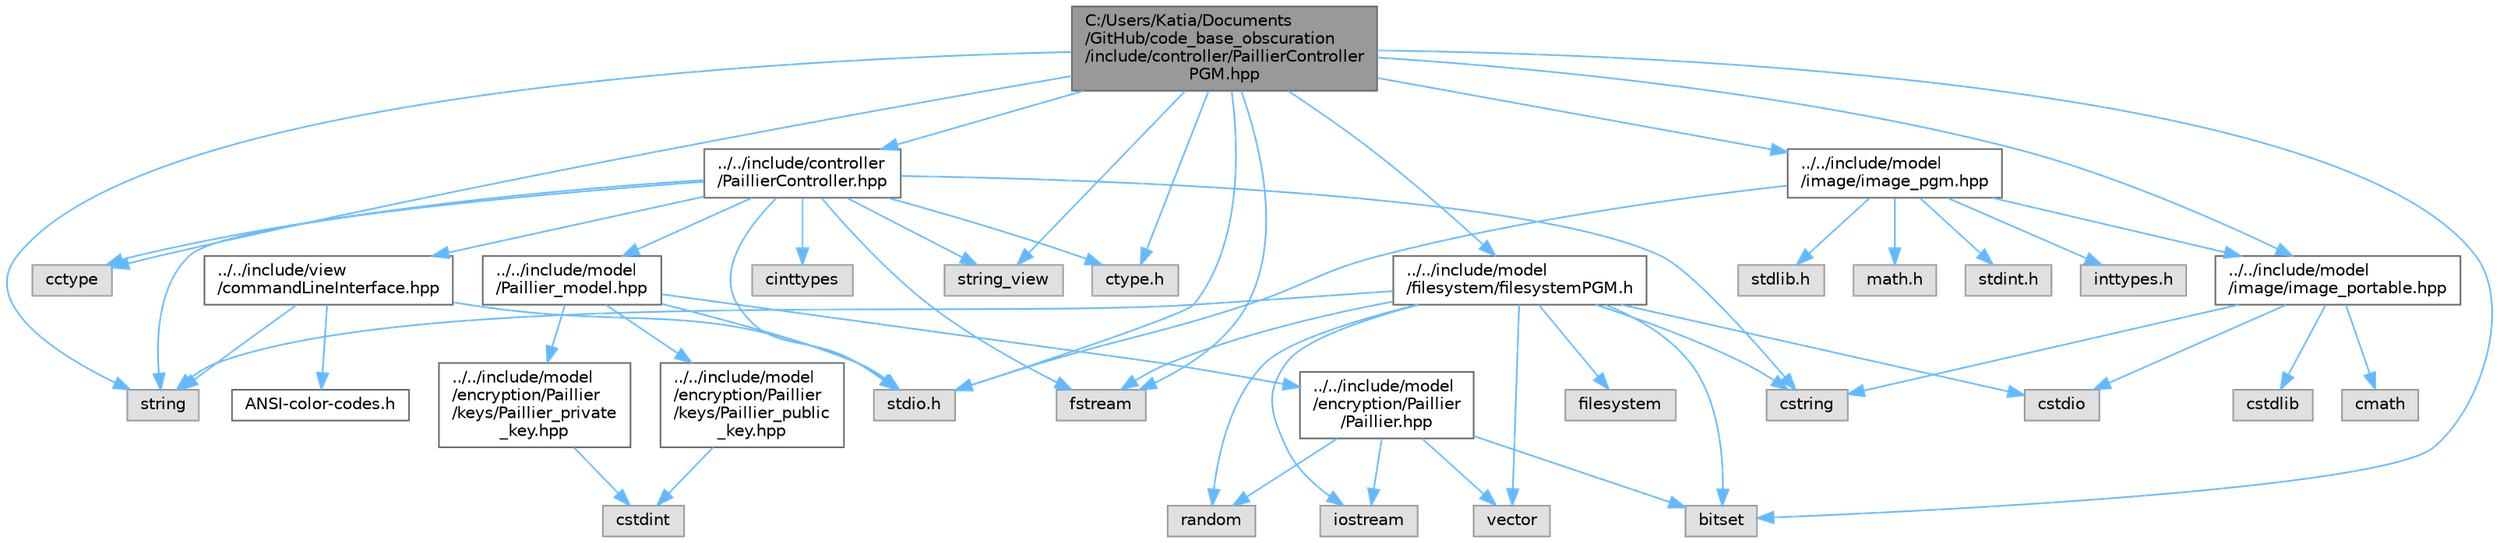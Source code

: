 digraph "C:/Users/Katia/Documents/GitHub/code_base_obscuration/include/controller/PaillierControllerPGM.hpp"
{
 // LATEX_PDF_SIZE
  bgcolor="transparent";
  edge [fontname=Helvetica,fontsize=10,labelfontname=Helvetica,labelfontsize=10];
  node [fontname=Helvetica,fontsize=10,shape=box,height=0.2,width=0.4];
  Node1 [id="Node000001",label="C:/Users/Katia/Documents\l/GitHub/code_base_obscuration\l/include/controller/PaillierController\lPGM.hpp",height=0.2,width=0.4,color="gray40", fillcolor="grey60", style="filled", fontcolor="black",tooltip=" "];
  Node1 -> Node2 [id="edge1_Node000001_Node000002",color="steelblue1",style="solid",tooltip=" "];
  Node2 [id="Node000002",label="stdio.h",height=0.2,width=0.4,color="grey60", fillcolor="#E0E0E0", style="filled",tooltip=" "];
  Node1 -> Node3 [id="edge2_Node000001_Node000003",color="steelblue1",style="solid",tooltip=" "];
  Node3 [id="Node000003",label="cctype",height=0.2,width=0.4,color="grey60", fillcolor="#E0E0E0", style="filled",tooltip=" "];
  Node1 -> Node4 [id="edge3_Node000001_Node000004",color="steelblue1",style="solid",tooltip=" "];
  Node4 [id="Node000004",label="fstream",height=0.2,width=0.4,color="grey60", fillcolor="#E0E0E0", style="filled",tooltip=" "];
  Node1 -> Node5 [id="edge4_Node000001_Node000005",color="steelblue1",style="solid",tooltip=" "];
  Node5 [id="Node000005",label="string",height=0.2,width=0.4,color="grey60", fillcolor="#E0E0E0", style="filled",tooltip=" "];
  Node1 -> Node6 [id="edge5_Node000001_Node000006",color="steelblue1",style="solid",tooltip=" "];
  Node6 [id="Node000006",label="string_view",height=0.2,width=0.4,color="grey60", fillcolor="#E0E0E0", style="filled",tooltip=" "];
  Node1 -> Node7 [id="edge6_Node000001_Node000007",color="steelblue1",style="solid",tooltip=" "];
  Node7 [id="Node000007",label="ctype.h",height=0.2,width=0.4,color="grey60", fillcolor="#E0E0E0", style="filled",tooltip=" "];
  Node1 -> Node8 [id="edge7_Node000001_Node000008",color="steelblue1",style="solid",tooltip=" "];
  Node8 [id="Node000008",label="bitset",height=0.2,width=0.4,color="grey60", fillcolor="#E0E0E0", style="filled",tooltip=" "];
  Node1 -> Node9 [id="edge8_Node000001_Node000009",color="steelblue1",style="solid",tooltip=" "];
  Node9 [id="Node000009",label="../../include/controller\l/PaillierController.hpp",height=0.2,width=0.4,color="grey40", fillcolor="white", style="filled",URL="$_paillier_controller_8hpp.html",tooltip=" "];
  Node9 -> Node2 [id="edge9_Node000009_Node000002",color="steelblue1",style="solid",tooltip=" "];
  Node9 -> Node3 [id="edge10_Node000009_Node000003",color="steelblue1",style="solid",tooltip=" "];
  Node9 -> Node4 [id="edge11_Node000009_Node000004",color="steelblue1",style="solid",tooltip=" "];
  Node9 -> Node5 [id="edge12_Node000009_Node000005",color="steelblue1",style="solid",tooltip=" "];
  Node9 -> Node6 [id="edge13_Node000009_Node000006",color="steelblue1",style="solid",tooltip=" "];
  Node9 -> Node7 [id="edge14_Node000009_Node000007",color="steelblue1",style="solid",tooltip=" "];
  Node9 -> Node10 [id="edge15_Node000009_Node000010",color="steelblue1",style="solid",tooltip=" "];
  Node10 [id="Node000010",label="cinttypes",height=0.2,width=0.4,color="grey60", fillcolor="#E0E0E0", style="filled",tooltip=" "];
  Node9 -> Node11 [id="edge16_Node000009_Node000011",color="steelblue1",style="solid",tooltip=" "];
  Node11 [id="Node000011",label="cstring",height=0.2,width=0.4,color="grey60", fillcolor="#E0E0E0", style="filled",tooltip=" "];
  Node9 -> Node12 [id="edge17_Node000009_Node000012",color="steelblue1",style="solid",tooltip=" "];
  Node12 [id="Node000012",label="../../include/model\l/Paillier_model.hpp",height=0.2,width=0.4,color="grey40", fillcolor="white", style="filled",URL="$_paillier__model_8hpp.html",tooltip=" "];
  Node12 -> Node2 [id="edge18_Node000012_Node000002",color="steelblue1",style="solid",tooltip=" "];
  Node12 -> Node13 [id="edge19_Node000012_Node000013",color="steelblue1",style="solid",tooltip=" "];
  Node13 [id="Node000013",label="../../include/model\l/encryption/Paillier\l/Paillier.hpp",height=0.2,width=0.4,color="grey40", fillcolor="white", style="filled",URL="$_paillier_8hpp.html",tooltip=" "];
  Node13 -> Node14 [id="edge20_Node000013_Node000014",color="steelblue1",style="solid",tooltip=" "];
  Node14 [id="Node000014",label="iostream",height=0.2,width=0.4,color="grey60", fillcolor="#E0E0E0", style="filled",tooltip=" "];
  Node13 -> Node8 [id="edge21_Node000013_Node000008",color="steelblue1",style="solid",tooltip=" "];
  Node13 -> Node15 [id="edge22_Node000013_Node000015",color="steelblue1",style="solid",tooltip=" "];
  Node15 [id="Node000015",label="vector",height=0.2,width=0.4,color="grey60", fillcolor="#E0E0E0", style="filled",tooltip=" "];
  Node13 -> Node16 [id="edge23_Node000013_Node000016",color="steelblue1",style="solid",tooltip=" "];
  Node16 [id="Node000016",label="random",height=0.2,width=0.4,color="grey60", fillcolor="#E0E0E0", style="filled",tooltip=" "];
  Node12 -> Node17 [id="edge24_Node000012_Node000017",color="steelblue1",style="solid",tooltip=" "];
  Node17 [id="Node000017",label="../../include/model\l/encryption/Paillier\l/keys/Paillier_private\l_key.hpp",height=0.2,width=0.4,color="grey40", fillcolor="white", style="filled",URL="$_paillier__private__key_8hpp.html",tooltip=" "];
  Node17 -> Node18 [id="edge25_Node000017_Node000018",color="steelblue1",style="solid",tooltip=" "];
  Node18 [id="Node000018",label="cstdint",height=0.2,width=0.4,color="grey60", fillcolor="#E0E0E0", style="filled",tooltip=" "];
  Node12 -> Node19 [id="edge26_Node000012_Node000019",color="steelblue1",style="solid",tooltip=" "];
  Node19 [id="Node000019",label="../../include/model\l/encryption/Paillier\l/keys/Paillier_public\l_key.hpp",height=0.2,width=0.4,color="grey40", fillcolor="white", style="filled",URL="$_paillier__public__key_8hpp.html",tooltip=" "];
  Node19 -> Node18 [id="edge27_Node000019_Node000018",color="steelblue1",style="solid",tooltip=" "];
  Node9 -> Node20 [id="edge28_Node000009_Node000020",color="steelblue1",style="solid",tooltip=" "];
  Node20 [id="Node000020",label="../../include/view\l/commandLineInterface.hpp",height=0.2,width=0.4,color="grey40", fillcolor="white", style="filled",URL="$command_line_interface_8hpp.html",tooltip=" "];
  Node20 -> Node2 [id="edge29_Node000020_Node000002",color="steelblue1",style="solid",tooltip=" "];
  Node20 -> Node5 [id="edge30_Node000020_Node000005",color="steelblue1",style="solid",tooltip=" "];
  Node20 -> Node21 [id="edge31_Node000020_Node000021",color="steelblue1",style="solid",tooltip=" "];
  Node21 [id="Node000021",label="ANSI-color-codes.h",height=0.2,width=0.4,color="grey40", fillcolor="white", style="filled",URL="$_a_n_s_i-color-codes_8h.html",tooltip=" "];
  Node1 -> Node22 [id="edge32_Node000001_Node000022",color="steelblue1",style="solid",tooltip=" "];
  Node22 [id="Node000022",label="../../include/model\l/image/image_portable.hpp",height=0.2,width=0.4,color="grey40", fillcolor="white", style="filled",URL="$image__portable_8hpp.html",tooltip=" "];
  Node22 -> Node23 [id="edge33_Node000022_Node000023",color="steelblue1",style="solid",tooltip=" "];
  Node23 [id="Node000023",label="cmath",height=0.2,width=0.4,color="grey60", fillcolor="#E0E0E0", style="filled",tooltip=" "];
  Node22 -> Node24 [id="edge34_Node000022_Node000024",color="steelblue1",style="solid",tooltip=" "];
  Node24 [id="Node000024",label="cstdlib",height=0.2,width=0.4,color="grey60", fillcolor="#E0E0E0", style="filled",tooltip=" "];
  Node22 -> Node25 [id="edge35_Node000022_Node000025",color="steelblue1",style="solid",tooltip=" "];
  Node25 [id="Node000025",label="cstdio",height=0.2,width=0.4,color="grey60", fillcolor="#E0E0E0", style="filled",tooltip=" "];
  Node22 -> Node11 [id="edge36_Node000022_Node000011",color="steelblue1",style="solid",tooltip=" "];
  Node1 -> Node26 [id="edge37_Node000001_Node000026",color="steelblue1",style="solid",tooltip=" "];
  Node26 [id="Node000026",label="../../include/model\l/image/image_pgm.hpp",height=0.2,width=0.4,color="grey40", fillcolor="white", style="filled",URL="$image__pgm_8hpp.html",tooltip=" "];
  Node26 -> Node22 [id="edge38_Node000026_Node000022",color="steelblue1",style="solid",tooltip=" "];
  Node26 -> Node27 [id="edge39_Node000026_Node000027",color="steelblue1",style="solid",tooltip=" "];
  Node27 [id="Node000027",label="stdlib.h",height=0.2,width=0.4,color="grey60", fillcolor="#E0E0E0", style="filled",tooltip=" "];
  Node26 -> Node2 [id="edge40_Node000026_Node000002",color="steelblue1",style="solid",tooltip=" "];
  Node26 -> Node28 [id="edge41_Node000026_Node000028",color="steelblue1",style="solid",tooltip=" "];
  Node28 [id="Node000028",label="math.h",height=0.2,width=0.4,color="grey60", fillcolor="#E0E0E0", style="filled",tooltip=" "];
  Node26 -> Node29 [id="edge42_Node000026_Node000029",color="steelblue1",style="solid",tooltip=" "];
  Node29 [id="Node000029",label="stdint.h",height=0.2,width=0.4,color="grey60", fillcolor="#E0E0E0", style="filled",tooltip=" "];
  Node26 -> Node30 [id="edge43_Node000026_Node000030",color="steelblue1",style="solid",tooltip=" "];
  Node30 [id="Node000030",label="inttypes.h",height=0.2,width=0.4,color="grey60", fillcolor="#E0E0E0", style="filled",tooltip=" "];
  Node1 -> Node31 [id="edge44_Node000001_Node000031",color="steelblue1",style="solid",tooltip=" "];
  Node31 [id="Node000031",label="../../include/model\l/filesystem/filesystemPGM.h",height=0.2,width=0.4,color="grey40", fillcolor="white", style="filled",URL="$filesystem_p_g_m_8h.html",tooltip=" "];
  Node31 -> Node14 [id="edge45_Node000031_Node000014",color="steelblue1",style="solid",tooltip=" "];
  Node31 -> Node15 [id="edge46_Node000031_Node000015",color="steelblue1",style="solid",tooltip=" "];
  Node31 -> Node16 [id="edge47_Node000031_Node000016",color="steelblue1",style="solid",tooltip=" "];
  Node31 -> Node8 [id="edge48_Node000031_Node000008",color="steelblue1",style="solid",tooltip=" "];
  Node31 -> Node11 [id="edge49_Node000031_Node000011",color="steelblue1",style="solid",tooltip=" "];
  Node31 -> Node4 [id="edge50_Node000031_Node000004",color="steelblue1",style="solid",tooltip=" "];
  Node31 -> Node25 [id="edge51_Node000031_Node000025",color="steelblue1",style="solid",tooltip=" "];
  Node31 -> Node32 [id="edge52_Node000031_Node000032",color="steelblue1",style="solid",tooltip=" "];
  Node32 [id="Node000032",label="filesystem",height=0.2,width=0.4,color="grey60", fillcolor="#E0E0E0", style="filled",tooltip=" "];
  Node31 -> Node5 [id="edge53_Node000031_Node000005",color="steelblue1",style="solid",tooltip=" "];
}
